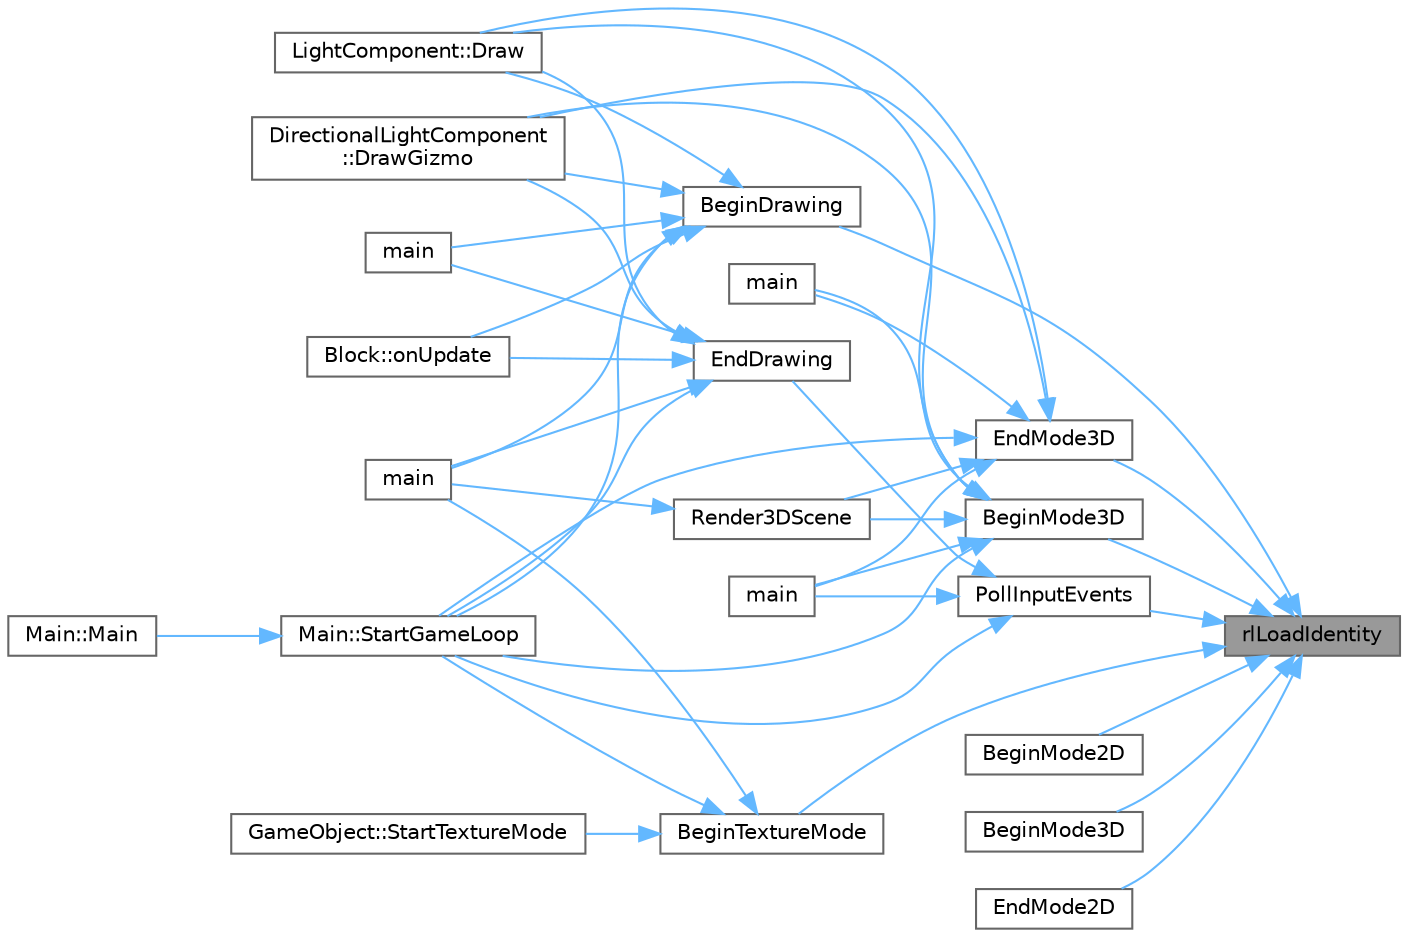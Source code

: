 digraph "rlLoadIdentity"
{
 // LATEX_PDF_SIZE
  bgcolor="transparent";
  edge [fontname=Helvetica,fontsize=10,labelfontname=Helvetica,labelfontsize=10];
  node [fontname=Helvetica,fontsize=10,shape=box,height=0.2,width=0.4];
  rankdir="RL";
  Node1 [id="Node000001",label="rlLoadIdentity",height=0.2,width=0.4,color="gray40", fillcolor="grey60", style="filled", fontcolor="black",tooltip=" "];
  Node1 -> Node2 [id="edge81_Node000001_Node000002",dir="back",color="steelblue1",style="solid",tooltip=" "];
  Node2 [id="Node000002",label="BeginDrawing",height=0.2,width=0.4,color="grey40", fillcolor="white", style="filled",URL="$_old_2_classes_2lib_2rcore_8c.html#a3180527a8d5d4007d7825bcd3649f5e1",tooltip=" "];
  Node2 -> Node3 [id="edge82_Node000002_Node000003",dir="back",color="steelblue1",style="solid",tooltip=" "];
  Node3 [id="Node000003",label="LightComponent::Draw",height=0.2,width=0.4,color="grey40", fillcolor="white", style="filled",URL="$class_light_component.html#a0c2b41e339e319736fb46b4a8ff12b97",tooltip=" "];
  Node2 -> Node4 [id="edge83_Node000002_Node000004",dir="back",color="steelblue1",style="solid",tooltip=" "];
  Node4 [id="Node000004",label="DirectionalLightComponent\l::DrawGizmo",height=0.2,width=0.4,color="grey40", fillcolor="white", style="filled",URL="$class_directional_light_component.html#a190150ada7ffe8e53ae86c8e9d004f31",tooltip=" "];
  Node2 -> Node5 [id="edge84_Node000002_Node000005",dir="back",color="steelblue1",style="solid",tooltip=" "];
  Node5 [id="Node000005",label="main",height=0.2,width=0.4,color="grey40", fillcolor="white", style="filled",URL="$lib_2_buttons_2src_2main_8cpp.html#ae66f6b31b5ad750f1fe042a706a4e3d4",tooltip=" "];
  Node2 -> Node6 [id="edge85_Node000002_Node000006",dir="back",color="steelblue1",style="solid",tooltip=" "];
  Node6 [id="Node000006",label="main",height=0.2,width=0.4,color="grey40", fillcolor="white", style="filled",URL="$_classes_2lib_2_raylib_erosion_standalone-main_2src_2main_8cpp.html#a840291bc02cba5474a4cb46a9b9566fe",tooltip=" "];
  Node2 -> Node7 [id="edge86_Node000002_Node000007",dir="back",color="steelblue1",style="solid",tooltip=" "];
  Node7 [id="Node000007",label="Block::onUpdate",height=0.2,width=0.4,color="grey40", fillcolor="white", style="filled",URL="$class_block.html#a658b330aa13341e2d2e03d2bc9f903e6",tooltip=" "];
  Node2 -> Node8 [id="edge87_Node000002_Node000008",dir="back",color="steelblue1",style="solid",tooltip=" "];
  Node8 [id="Node000008",label="Main::StartGameLoop",height=0.2,width=0.4,color="grey40", fillcolor="white", style="filled",URL="$class_main.html#ae41f68a79f75d932839c81505b01b365",tooltip=" "];
  Node8 -> Node9 [id="edge88_Node000008_Node000009",dir="back",color="steelblue1",style="solid",tooltip=" "];
  Node9 [id="Node000009",label="Main::Main",height=0.2,width=0.4,color="grey40", fillcolor="white", style="filled",URL="$class_main.html#a50d4361a1b613205467a441b5c40c199",tooltip=" "];
  Node1 -> Node10 [id="edge89_Node000001_Node000010",dir="back",color="steelblue1",style="solid",tooltip=" "];
  Node10 [id="Node000010",label="BeginMode2D",height=0.2,width=0.4,color="grey40", fillcolor="white", style="filled",URL="$_old_2_classes_2lib_2rcore_8c.html#aafe334052bca4b8cdcce5adecfbc67c7",tooltip=" "];
  Node1 -> Node11 [id="edge90_Node000001_Node000011",dir="back",color="steelblue1",style="solid",tooltip=" "];
  Node11 [id="Node000011",label="BeginMode3D",height=0.2,width=0.4,color="grey40", fillcolor="white", style="filled",URL="$_classes_2lib_2rcore_8c.html#ac0458f5823cbb3e253d012f4386df71e",tooltip=" "];
  Node1 -> Node12 [id="edge91_Node000001_Node000012",dir="back",color="steelblue1",style="solid",tooltip=" "];
  Node12 [id="Node000012",label="BeginMode3D",height=0.2,width=0.4,color="grey40", fillcolor="white", style="filled",URL="$_old_2_classes_2lib_2rcore_8c.html#ac0458f5823cbb3e253d012f4386df71e",tooltip=" "];
  Node12 -> Node3 [id="edge92_Node000012_Node000003",dir="back",color="steelblue1",style="solid",tooltip=" "];
  Node12 -> Node4 [id="edge93_Node000012_Node000004",dir="back",color="steelblue1",style="solid",tooltip=" "];
  Node12 -> Node13 [id="edge94_Node000012_Node000013",dir="back",color="steelblue1",style="solid",tooltip=" "];
  Node13 [id="Node000013",label="main",height=0.2,width=0.4,color="grey40", fillcolor="white", style="filled",URL="$_classes_2_marching_cubes_8h.html#ae66f6b31b5ad750f1fe042a706a4e3d4",tooltip=" "];
  Node12 -> Node14 [id="edge95_Node000012_Node000014",dir="back",color="steelblue1",style="solid",tooltip=" "];
  Node14 [id="Node000014",label="main",height=0.2,width=0.4,color="grey40", fillcolor="white", style="filled",URL="$main_8cpp.html#a840291bc02cba5474a4cb46a9b9566fe",tooltip=" "];
  Node12 -> Node15 [id="edge96_Node000012_Node000015",dir="back",color="steelblue1",style="solid",tooltip=" "];
  Node15 [id="Node000015",label="Render3DScene",height=0.2,width=0.4,color="grey40", fillcolor="white", style="filled",URL="$_classes_2lib_2_raylib_erosion_standalone-main_2src_2main_8cpp.html#ad86ef8813977cfce37962bc5ceff25b3",tooltip=" "];
  Node15 -> Node6 [id="edge97_Node000015_Node000006",dir="back",color="steelblue1",style="solid",tooltip=" "];
  Node12 -> Node8 [id="edge98_Node000012_Node000008",dir="back",color="steelblue1",style="solid",tooltip=" "];
  Node1 -> Node16 [id="edge99_Node000001_Node000016",dir="back",color="steelblue1",style="solid",tooltip=" "];
  Node16 [id="Node000016",label="BeginTextureMode",height=0.2,width=0.4,color="grey40", fillcolor="white", style="filled",URL="$_old_2_classes_2lib_2rcore_8c.html#a23663ee6017fd17889536c1d6056ef70",tooltip=" "];
  Node16 -> Node6 [id="edge100_Node000016_Node000006",dir="back",color="steelblue1",style="solid",tooltip=" "];
  Node16 -> Node8 [id="edge101_Node000016_Node000008",dir="back",color="steelblue1",style="solid",tooltip=" "];
  Node16 -> Node17 [id="edge102_Node000016_Node000017",dir="back",color="steelblue1",style="solid",tooltip=" "];
  Node17 [id="Node000017",label="GameObject::StartTextureMode",height=0.2,width=0.4,color="grey40", fillcolor="white", style="filled",URL="$class_game_object.html#a3d2307eb0a9c9e08b8966ebe4bb00e55",tooltip=" "];
  Node1 -> Node18 [id="edge103_Node000001_Node000018",dir="back",color="steelblue1",style="solid",tooltip=" "];
  Node18 [id="Node000018",label="EndMode2D",height=0.2,width=0.4,color="grey40", fillcolor="white", style="filled",URL="$_old_2_classes_2lib_2rcore_8c.html#a9168fce56a171af277caa3c8a499834c",tooltip=" "];
  Node1 -> Node19 [id="edge104_Node000001_Node000019",dir="back",color="steelblue1",style="solid",tooltip=" "];
  Node19 [id="Node000019",label="EndMode3D",height=0.2,width=0.4,color="grey40", fillcolor="white", style="filled",URL="$_old_2_classes_2lib_2rcore_8c.html#abe148e06aaf22817ddc6d7525718a582",tooltip=" "];
  Node19 -> Node3 [id="edge105_Node000019_Node000003",dir="back",color="steelblue1",style="solid",tooltip=" "];
  Node19 -> Node4 [id="edge106_Node000019_Node000004",dir="back",color="steelblue1",style="solid",tooltip=" "];
  Node19 -> Node13 [id="edge107_Node000019_Node000013",dir="back",color="steelblue1",style="solid",tooltip=" "];
  Node19 -> Node14 [id="edge108_Node000019_Node000014",dir="back",color="steelblue1",style="solid",tooltip=" "];
  Node19 -> Node15 [id="edge109_Node000019_Node000015",dir="back",color="steelblue1",style="solid",tooltip=" "];
  Node19 -> Node8 [id="edge110_Node000019_Node000008",dir="back",color="steelblue1",style="solid",tooltip=" "];
  Node1 -> Node20 [id="edge111_Node000001_Node000020",dir="back",color="steelblue1",style="solid",tooltip=" "];
  Node20 [id="Node000020",label="PollInputEvents",height=0.2,width=0.4,color="grey40", fillcolor="white", style="filled",URL="$_old_2_classes_2lib_2rcore_8c.html#a923bcfbbabc5d19b91ba9561ea76452f",tooltip=" "];
  Node20 -> Node21 [id="edge112_Node000020_Node000021",dir="back",color="steelblue1",style="solid",tooltip=" "];
  Node21 [id="Node000021",label="EndDrawing",height=0.2,width=0.4,color="grey40", fillcolor="white", style="filled",URL="$_old_2_classes_2lib_2rcore_8c.html#a40e32d82cfb49ed563c0a93285537b58",tooltip=" "];
  Node21 -> Node3 [id="edge113_Node000021_Node000003",dir="back",color="steelblue1",style="solid",tooltip=" "];
  Node21 -> Node4 [id="edge114_Node000021_Node000004",dir="back",color="steelblue1",style="solid",tooltip=" "];
  Node21 -> Node5 [id="edge115_Node000021_Node000005",dir="back",color="steelblue1",style="solid",tooltip=" "];
  Node21 -> Node6 [id="edge116_Node000021_Node000006",dir="back",color="steelblue1",style="solid",tooltip=" "];
  Node21 -> Node7 [id="edge117_Node000021_Node000007",dir="back",color="steelblue1",style="solid",tooltip=" "];
  Node21 -> Node8 [id="edge118_Node000021_Node000008",dir="back",color="steelblue1",style="solid",tooltip=" "];
  Node20 -> Node14 [id="edge119_Node000020_Node000014",dir="back",color="steelblue1",style="solid",tooltip=" "];
  Node20 -> Node8 [id="edge120_Node000020_Node000008",dir="back",color="steelblue1",style="solid",tooltip=" "];
}
